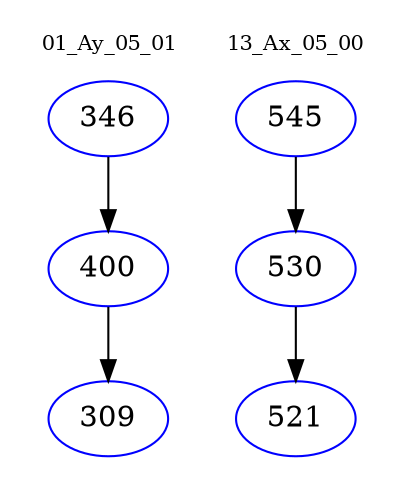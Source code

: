 digraph{
subgraph cluster_0 {
color = white
label = "01_Ay_05_01";
fontsize=10;
T0_346 [label="346", color="blue"]
T0_346 -> T0_400 [color="black"]
T0_400 [label="400", color="blue"]
T0_400 -> T0_309 [color="black"]
T0_309 [label="309", color="blue"]
}
subgraph cluster_1 {
color = white
label = "13_Ax_05_00";
fontsize=10;
T1_545 [label="545", color="blue"]
T1_545 -> T1_530 [color="black"]
T1_530 [label="530", color="blue"]
T1_530 -> T1_521 [color="black"]
T1_521 [label="521", color="blue"]
}
}
